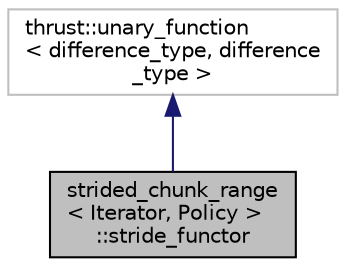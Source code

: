 digraph "strided_chunk_range&lt; Iterator, Policy &gt;::stride_functor"
{
 // LATEX_PDF_SIZE
  edge [fontname="Helvetica",fontsize="10",labelfontname="Helvetica",labelfontsize="10"];
  node [fontname="Helvetica",fontsize="10",shape=record];
  Node1 [label="strided_chunk_range\l\< Iterator, Policy \>\l::stride_functor",height=0.2,width=0.4,color="black", fillcolor="grey75", style="filled", fontcolor="black",tooltip=" "];
  Node2 -> Node1 [dir="back",color="midnightblue",fontsize="10",style="solid",fontname="Helvetica"];
  Node2 [label="thrust::unary_function\l\< difference_type, difference\l_type \>",height=0.2,width=0.4,color="grey75", fillcolor="white", style="filled",tooltip=" "];
}

